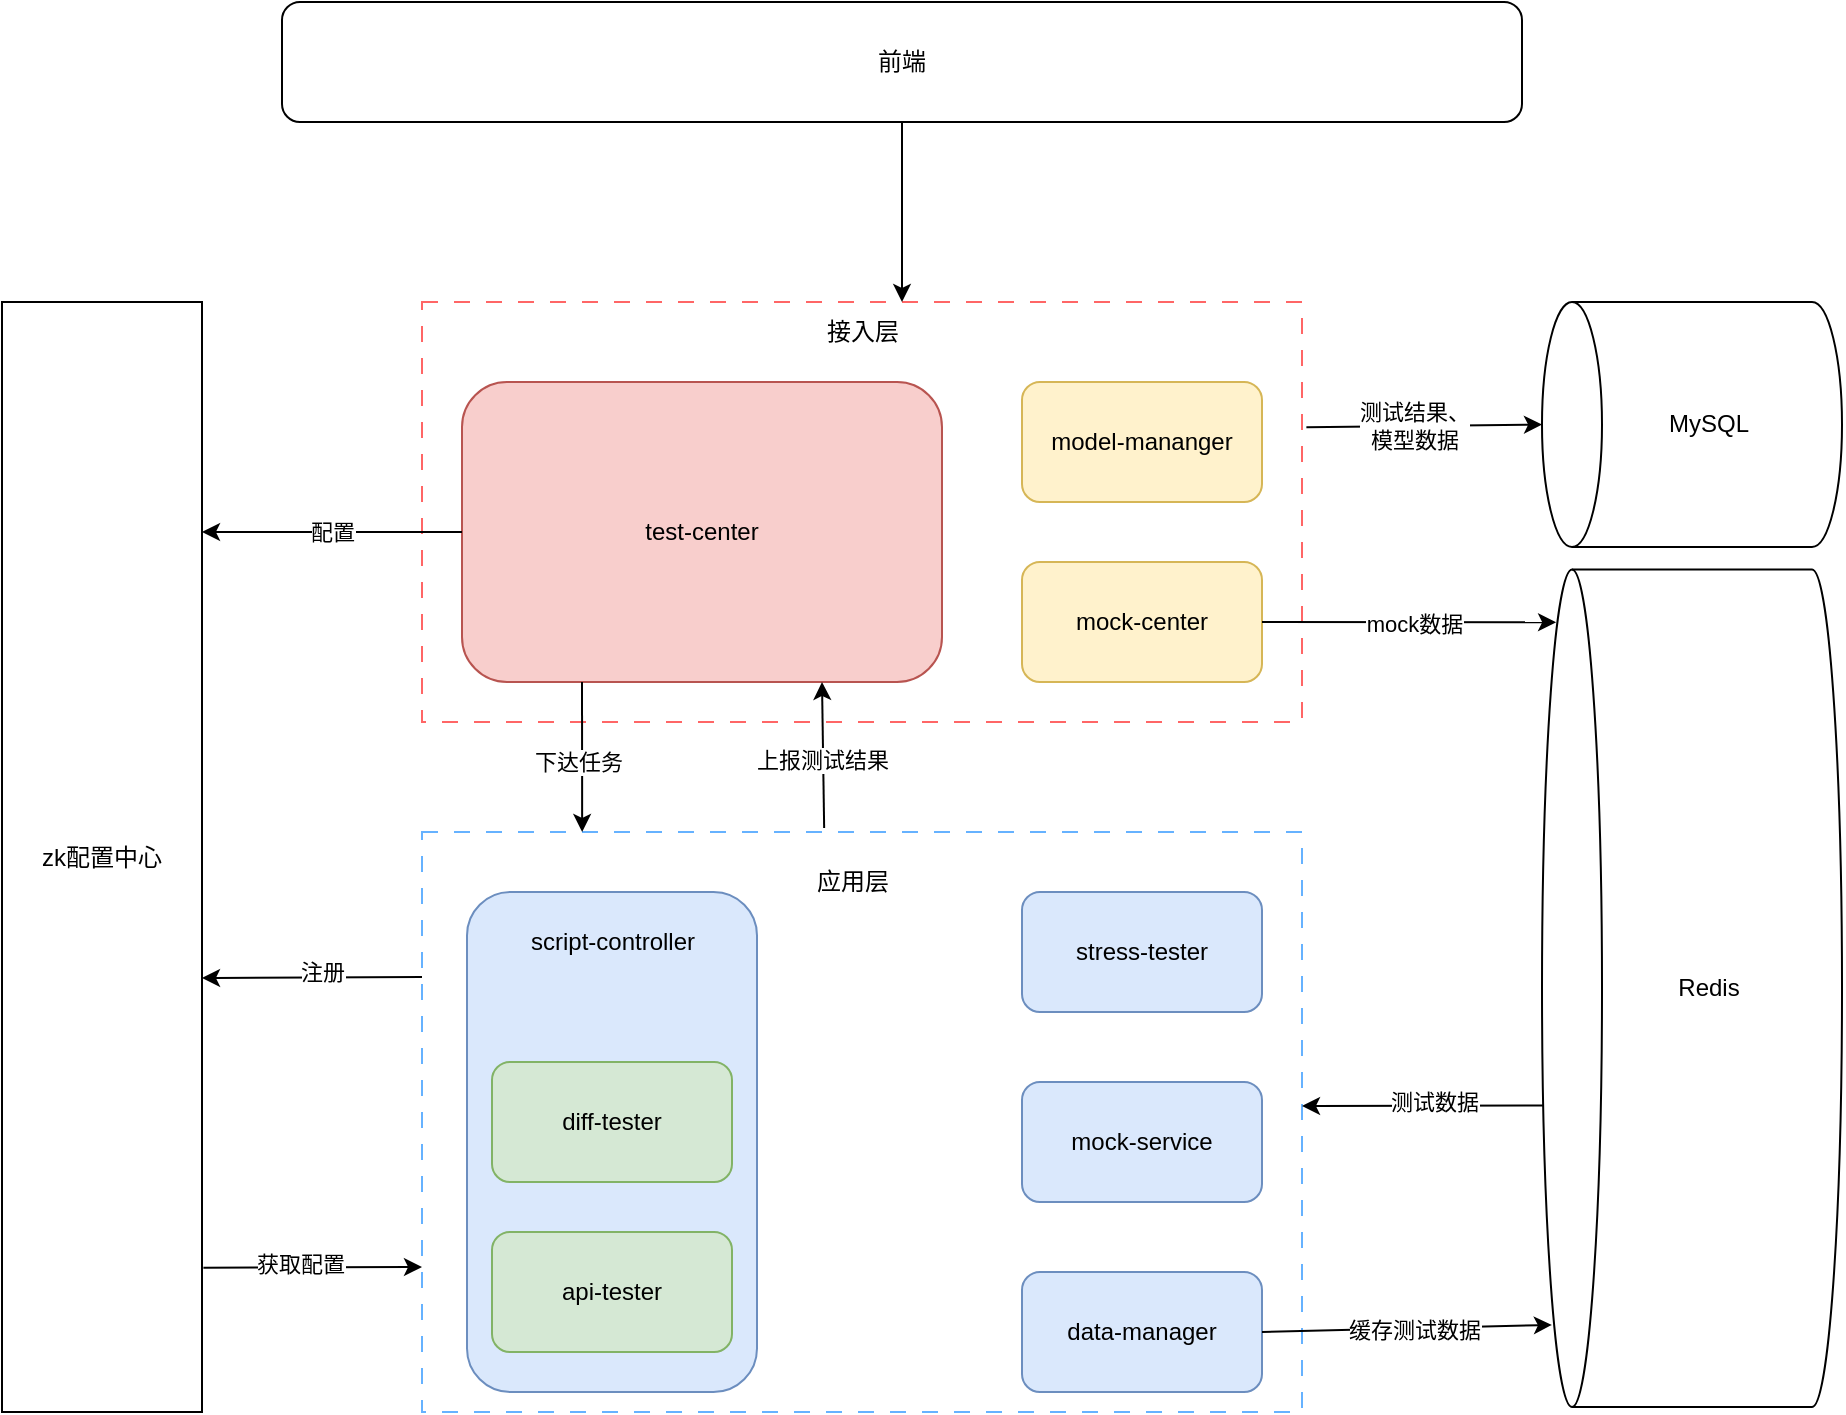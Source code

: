 <mxfile version="21.1.4" type="github">
  <diagram id="R2lEEEUBdFMjLlhIrx00" name="Page-1">
    <mxGraphModel dx="1194" dy="766" grid="1" gridSize="10" guides="1" tooltips="1" connect="1" arrows="1" fold="1" page="1" pageScale="1" pageWidth="1100" pageHeight="1700" math="0" shadow="0" extFonts="Permanent Marker^https://fonts.googleapis.com/css?family=Permanent+Marker">
      <root>
        <mxCell id="0" />
        <mxCell id="1" parent="0" />
        <mxCell id="tqpWWJY_kguOdiEwObHu-34" value="" style="rounded=0;whiteSpace=wrap;html=1;dashed=1;dashPattern=8 8;strokeColor=#66B2FF;" parent="1" vertex="1">
          <mxGeometry x="280" y="525" width="440" height="290" as="geometry" />
        </mxCell>
        <mxCell id="tqpWWJY_kguOdiEwObHu-58" value="script-controller" style="rounded=1;whiteSpace=wrap;html=1;fillColor=#dae8fc;strokeColor=#6c8ebf;" parent="1" vertex="1">
          <mxGeometry x="302.5" y="555" width="145" height="250" as="geometry" />
        </mxCell>
        <mxCell id="tqpWWJY_kguOdiEwObHu-38" value="" style="rounded=0;whiteSpace=wrap;html=1;dashed=1;dashPattern=8 8;strokeColor=#FF6666;" parent="1" vertex="1">
          <mxGeometry x="280" y="260" width="440" height="210" as="geometry" />
        </mxCell>
        <mxCell id="tqpWWJY_kguOdiEwObHu-2" value="data-manager" style="rounded=1;whiteSpace=wrap;html=1;fillColor=#dae8fc;strokeColor=#6c8ebf;" parent="1" vertex="1">
          <mxGeometry x="580" y="745" width="120" height="60" as="geometry" />
        </mxCell>
        <mxCell id="tqpWWJY_kguOdiEwObHu-3" value="stress-tester" style="rounded=1;whiteSpace=wrap;html=1;fillColor=#dae8fc;strokeColor=#6c8ebf;" parent="1" vertex="1">
          <mxGeometry x="580" y="555" width="120" height="60" as="geometry" />
        </mxCell>
        <mxCell id="tqpWWJY_kguOdiEwObHu-4" value="diff-tester" style="rounded=1;whiteSpace=wrap;html=1;fillColor=#d5e8d4;strokeColor=#82b366;" parent="1" vertex="1">
          <mxGeometry x="315" y="640" width="120" height="60" as="geometry" />
        </mxCell>
        <mxCell id="tqpWWJY_kguOdiEwObHu-5" value="api-tester" style="rounded=1;whiteSpace=wrap;html=1;fillColor=#d5e8d4;strokeColor=#82b366;" parent="1" vertex="1">
          <mxGeometry x="315" y="725" width="120" height="60" as="geometry" />
        </mxCell>
        <mxCell id="tqpWWJY_kguOdiEwObHu-6" value="" style="shape=cylinder3;whiteSpace=wrap;html=1;boundedLbl=1;backgroundOutline=1;size=15;rotation=-90;" parent="1" vertex="1">
          <mxGeometry x="853.75" y="246.25" width="122.5" height="150" as="geometry" />
        </mxCell>
        <mxCell id="tqpWWJY_kguOdiEwObHu-27" value="model-mananger" style="rounded=1;whiteSpace=wrap;html=1;fillColor=#fff2cc;strokeColor=#d6b656;" parent="1" vertex="1">
          <mxGeometry x="580" y="300" width="120" height="60" as="geometry" />
        </mxCell>
        <mxCell id="tqpWWJY_kguOdiEwObHu-31" value="test-center" style="rounded=1;whiteSpace=wrap;html=1;fillColor=#f8cecc;strokeColor=#b85450;" parent="1" vertex="1">
          <mxGeometry x="300" y="300" width="240" height="150" as="geometry" />
        </mxCell>
        <mxCell id="tqpWWJY_kguOdiEwObHu-32" value="zk配置中心" style="rounded=0;whiteSpace=wrap;html=1;" parent="1" vertex="1">
          <mxGeometry x="70" y="260" width="100" height="555" as="geometry" />
        </mxCell>
        <mxCell id="tqpWWJY_kguOdiEwObHu-35" value="应用层" style="text;html=1;align=center;verticalAlign=middle;resizable=0;points=[];autosize=1;strokeColor=none;fillColor=none;" parent="1" vertex="1">
          <mxGeometry x="465" y="535" width="60" height="30" as="geometry" />
        </mxCell>
        <mxCell id="tqpWWJY_kguOdiEwObHu-39" value="接入层" style="text;html=1;align=center;verticalAlign=middle;resizable=0;points=[];autosize=1;strokeColor=none;fillColor=none;" parent="1" vertex="1">
          <mxGeometry x="470" y="260" width="60" height="30" as="geometry" />
        </mxCell>
        <mxCell id="tqpWWJY_kguOdiEwObHu-40" value="MySQL" style="text;html=1;align=center;verticalAlign=middle;resizable=0;points=[];autosize=1;strokeColor=none;fillColor=none;" parent="1" vertex="1">
          <mxGeometry x="892.5" y="306.25" width="60" height="30" as="geometry" />
        </mxCell>
        <mxCell id="tqpWWJY_kguOdiEwObHu-41" value="" style="shape=cylinder3;whiteSpace=wrap;html=1;boundedLbl=1;backgroundOutline=1;size=15;rotation=-90;" parent="1" vertex="1">
          <mxGeometry x="705.63" y="528.13" width="418.75" height="150" as="geometry" />
        </mxCell>
        <mxCell id="tqpWWJY_kguOdiEwObHu-42" value="Redis" style="text;html=1;align=center;verticalAlign=middle;resizable=0;points=[];autosize=1;strokeColor=none;fillColor=none;" parent="1" vertex="1">
          <mxGeometry x="897.5" y="587.5" width="50" height="30" as="geometry" />
        </mxCell>
        <mxCell id="tqpWWJY_kguOdiEwObHu-43" value="前端" style="rounded=1;whiteSpace=wrap;html=1;" parent="1" vertex="1">
          <mxGeometry x="210" y="110" width="620" height="60" as="geometry" />
        </mxCell>
        <mxCell id="tqpWWJY_kguOdiEwObHu-44" value="" style="endArrow=classic;html=1;rounded=0;exitX=0.5;exitY=1;exitDx=0;exitDy=0;" parent="1" source="tqpWWJY_kguOdiEwObHu-43" edge="1">
          <mxGeometry width="50" height="50" relative="1" as="geometry">
            <mxPoint x="415" y="240" as="sourcePoint" />
            <mxPoint x="520" y="260" as="targetPoint" />
          </mxGeometry>
        </mxCell>
        <mxCell id="tqpWWJY_kguOdiEwObHu-45" value="配置" style="endArrow=classic;html=1;rounded=0;exitX=0;exitY=0.5;exitDx=0;exitDy=0;" parent="1" source="tqpWWJY_kguOdiEwObHu-31" edge="1">
          <mxGeometry width="50" height="50" relative="1" as="geometry">
            <mxPoint x="190" y="445" as="sourcePoint" />
            <mxPoint x="170" y="375" as="targetPoint" />
          </mxGeometry>
        </mxCell>
        <mxCell id="tqpWWJY_kguOdiEwObHu-46" value="" style="endArrow=classic;html=1;rounded=0;entryX=0;entryY=0.75;entryDx=0;entryDy=0;exitX=1.007;exitY=0.87;exitDx=0;exitDy=0;exitPerimeter=0;" parent="1" source="tqpWWJY_kguOdiEwObHu-32" target="tqpWWJY_kguOdiEwObHu-34" edge="1">
          <mxGeometry width="50" height="50" relative="1" as="geometry">
            <mxPoint x="170" y="670" as="sourcePoint" />
            <mxPoint x="250" y="645" as="targetPoint" />
          </mxGeometry>
        </mxCell>
        <mxCell id="tqpWWJY_kguOdiEwObHu-47" value="获取配置" style="edgeLabel;html=1;align=center;verticalAlign=middle;resizable=0;points=[];" parent="tqpWWJY_kguOdiEwObHu-46" vertex="1" connectable="0">
          <mxGeometry x="-0.109" y="2" relative="1" as="geometry">
            <mxPoint as="offset" />
          </mxGeometry>
        </mxCell>
        <mxCell id="tqpWWJY_kguOdiEwObHu-49" value="&lt;br&gt;&lt;br&gt;&lt;br&gt;&lt;br&gt;&lt;br&gt;&lt;br&gt;&lt;br&gt;&lt;br&gt;" style="endArrow=classic;html=1;rounded=0;entryX=0.5;entryY=0;entryDx=0;entryDy=0;entryPerimeter=0;exitX=1.005;exitY=0.298;exitDx=0;exitDy=0;exitPerimeter=0;" parent="1" source="tqpWWJY_kguOdiEwObHu-38" target="tqpWWJY_kguOdiEwObHu-6" edge="1">
          <mxGeometry width="50" height="50" relative="1" as="geometry">
            <mxPoint x="730" y="321" as="sourcePoint" />
            <mxPoint x="800" y="357.5" as="targetPoint" />
          </mxGeometry>
        </mxCell>
        <mxCell id="tqpWWJY_kguOdiEwObHu-56" value="测试结果、&lt;br&gt;模型数据" style="edgeLabel;html=1;align=center;verticalAlign=middle;resizable=0;points=[];" parent="tqpWWJY_kguOdiEwObHu-49" vertex="1" connectable="0">
          <mxGeometry x="-0.086" relative="1" as="geometry">
            <mxPoint as="offset" />
          </mxGeometry>
        </mxCell>
        <mxCell id="tqpWWJY_kguOdiEwObHu-50" value="" style="endArrow=classic;html=1;rounded=0;exitX=1;exitY=0.5;exitDx=0;exitDy=0;entryX=0.098;entryY=0.033;entryDx=0;entryDy=0;entryPerimeter=0;" parent="1" source="tqpWWJY_kguOdiEwObHu-2" target="tqpWWJY_kguOdiEwObHu-41" edge="1">
          <mxGeometry width="50" height="50" relative="1" as="geometry">
            <mxPoint x="790" y="765" as="sourcePoint" />
            <mxPoint x="810" y="745" as="targetPoint" />
          </mxGeometry>
        </mxCell>
        <mxCell id="tqpWWJY_kguOdiEwObHu-51" value="缓存测试数据" style="edgeLabel;html=1;align=center;verticalAlign=middle;resizable=0;points=[];" parent="tqpWWJY_kguOdiEwObHu-50" vertex="1" connectable="0">
          <mxGeometry x="0.045" y="-1" relative="1" as="geometry">
            <mxPoint as="offset" />
          </mxGeometry>
        </mxCell>
        <mxCell id="tqpWWJY_kguOdiEwObHu-57" value="" style="endArrow=classic;html=1;rounded=0;exitX=0.25;exitY=1;exitDx=0;exitDy=0;entryX=0.182;entryY=0;entryDx=0;entryDy=0;entryPerimeter=0;" parent="1" source="tqpWWJY_kguOdiEwObHu-31" target="tqpWWJY_kguOdiEwObHu-34" edge="1">
          <mxGeometry width="50" height="50" relative="1" as="geometry">
            <mxPoint x="770" y="535" as="sourcePoint" />
            <mxPoint x="820" y="485" as="targetPoint" />
          </mxGeometry>
        </mxCell>
        <mxCell id="tqpWWJY_kguOdiEwObHu-62" value="下达任务" style="edgeLabel;html=1;align=center;verticalAlign=middle;resizable=0;points=[];" parent="tqpWWJY_kguOdiEwObHu-57" vertex="1" connectable="0">
          <mxGeometry x="0.067" y="-2" relative="1" as="geometry">
            <mxPoint as="offset" />
          </mxGeometry>
        </mxCell>
        <mxCell id="tqpWWJY_kguOdiEwObHu-60" value="script-controller" style="text;html=1;align=center;verticalAlign=middle;resizable=0;points=[];autosize=1;strokeColor=none;fillColor=none;" parent="1" vertex="1">
          <mxGeometry x="320" y="565" width="110" height="30" as="geometry" />
        </mxCell>
        <mxCell id="tqpWWJY_kguOdiEwObHu-61" value="" style="endArrow=classic;html=1;rounded=0;entryX=0.75;entryY=1;entryDx=0;entryDy=0;exitX=0.457;exitY=-0.007;exitDx=0;exitDy=0;exitPerimeter=0;" parent="1" source="tqpWWJY_kguOdiEwObHu-34" target="tqpWWJY_kguOdiEwObHu-31" edge="1">
          <mxGeometry width="50" height="50" relative="1" as="geometry">
            <mxPoint x="480" y="485" as="sourcePoint" />
            <mxPoint x="510" y="475" as="targetPoint" />
          </mxGeometry>
        </mxCell>
        <mxCell id="tqpWWJY_kguOdiEwObHu-63" value="上报测试结果" style="edgeLabel;html=1;align=center;verticalAlign=middle;resizable=0;points=[];" parent="tqpWWJY_kguOdiEwObHu-61" vertex="1" connectable="0">
          <mxGeometry x="-0.068" y="1" relative="1" as="geometry">
            <mxPoint as="offset" />
          </mxGeometry>
        </mxCell>
        <mxCell id="FqlaeU87QTZWtraYd5qb-1" value="mock-center" style="rounded=1;whiteSpace=wrap;html=1;fillColor=#fff2cc;strokeColor=#d6b656;" vertex="1" parent="1">
          <mxGeometry x="580" y="390" width="120" height="60" as="geometry" />
        </mxCell>
        <mxCell id="FqlaeU87QTZWtraYd5qb-3" value="" style="endArrow=classic;html=1;rounded=0;exitX=0.36;exitY=0.005;exitDx=0;exitDy=0;exitPerimeter=0;" edge="1" parent="1" source="tqpWWJY_kguOdiEwObHu-41">
          <mxGeometry width="50" height="50" relative="1" as="geometry">
            <mxPoint x="840" y="670" as="sourcePoint" />
            <mxPoint x="720" y="662" as="targetPoint" />
          </mxGeometry>
        </mxCell>
        <mxCell id="FqlaeU87QTZWtraYd5qb-5" value="测试数据" style="edgeLabel;html=1;align=center;verticalAlign=middle;resizable=0;points=[];" vertex="1" connectable="0" parent="FqlaeU87QTZWtraYd5qb-3">
          <mxGeometry x="-0.083" y="-2" relative="1" as="geometry">
            <mxPoint as="offset" />
          </mxGeometry>
        </mxCell>
        <mxCell id="FqlaeU87QTZWtraYd5qb-2" value="mock-service" style="rounded=1;whiteSpace=wrap;html=1;fillColor=#dae8fc;strokeColor=#6c8ebf;" vertex="1" parent="1">
          <mxGeometry x="580" y="650" width="120" height="60" as="geometry" />
        </mxCell>
        <mxCell id="FqlaeU87QTZWtraYd5qb-6" value="" style="endArrow=classic;html=1;rounded=0;exitX=1;exitY=0.5;exitDx=0;exitDy=0;entryX=0.937;entryY=0.047;entryDx=0;entryDy=0;entryPerimeter=0;" edge="1" parent="1" source="FqlaeU87QTZWtraYd5qb-1" target="tqpWWJY_kguOdiEwObHu-41">
          <mxGeometry width="50" height="50" relative="1" as="geometry">
            <mxPoint x="760" y="520" as="sourcePoint" />
            <mxPoint x="800" y="430" as="targetPoint" />
          </mxGeometry>
        </mxCell>
        <mxCell id="FqlaeU87QTZWtraYd5qb-7" value="mock数据" style="edgeLabel;html=1;align=center;verticalAlign=middle;resizable=0;points=[];" vertex="1" connectable="0" parent="FqlaeU87QTZWtraYd5qb-6">
          <mxGeometry x="0.047" y="-1" relative="1" as="geometry">
            <mxPoint x="-1" as="offset" />
          </mxGeometry>
        </mxCell>
        <mxCell id="FqlaeU87QTZWtraYd5qb-8" value="" style="endArrow=classic;html=1;rounded=0;exitX=0;exitY=0.25;exitDx=0;exitDy=0;" edge="1" parent="1" source="tqpWWJY_kguOdiEwObHu-34">
          <mxGeometry width="50" height="50" relative="1" as="geometry">
            <mxPoint x="210" y="595" as="sourcePoint" />
            <mxPoint x="170" y="598" as="targetPoint" />
          </mxGeometry>
        </mxCell>
        <mxCell id="FqlaeU87QTZWtraYd5qb-9" value="注册" style="edgeLabel;html=1;align=center;verticalAlign=middle;resizable=0;points=[];" vertex="1" connectable="0" parent="FqlaeU87QTZWtraYd5qb-8">
          <mxGeometry x="-0.263" y="2" relative="1" as="geometry">
            <mxPoint x="-10" y="-5" as="offset" />
          </mxGeometry>
        </mxCell>
      </root>
    </mxGraphModel>
  </diagram>
</mxfile>
